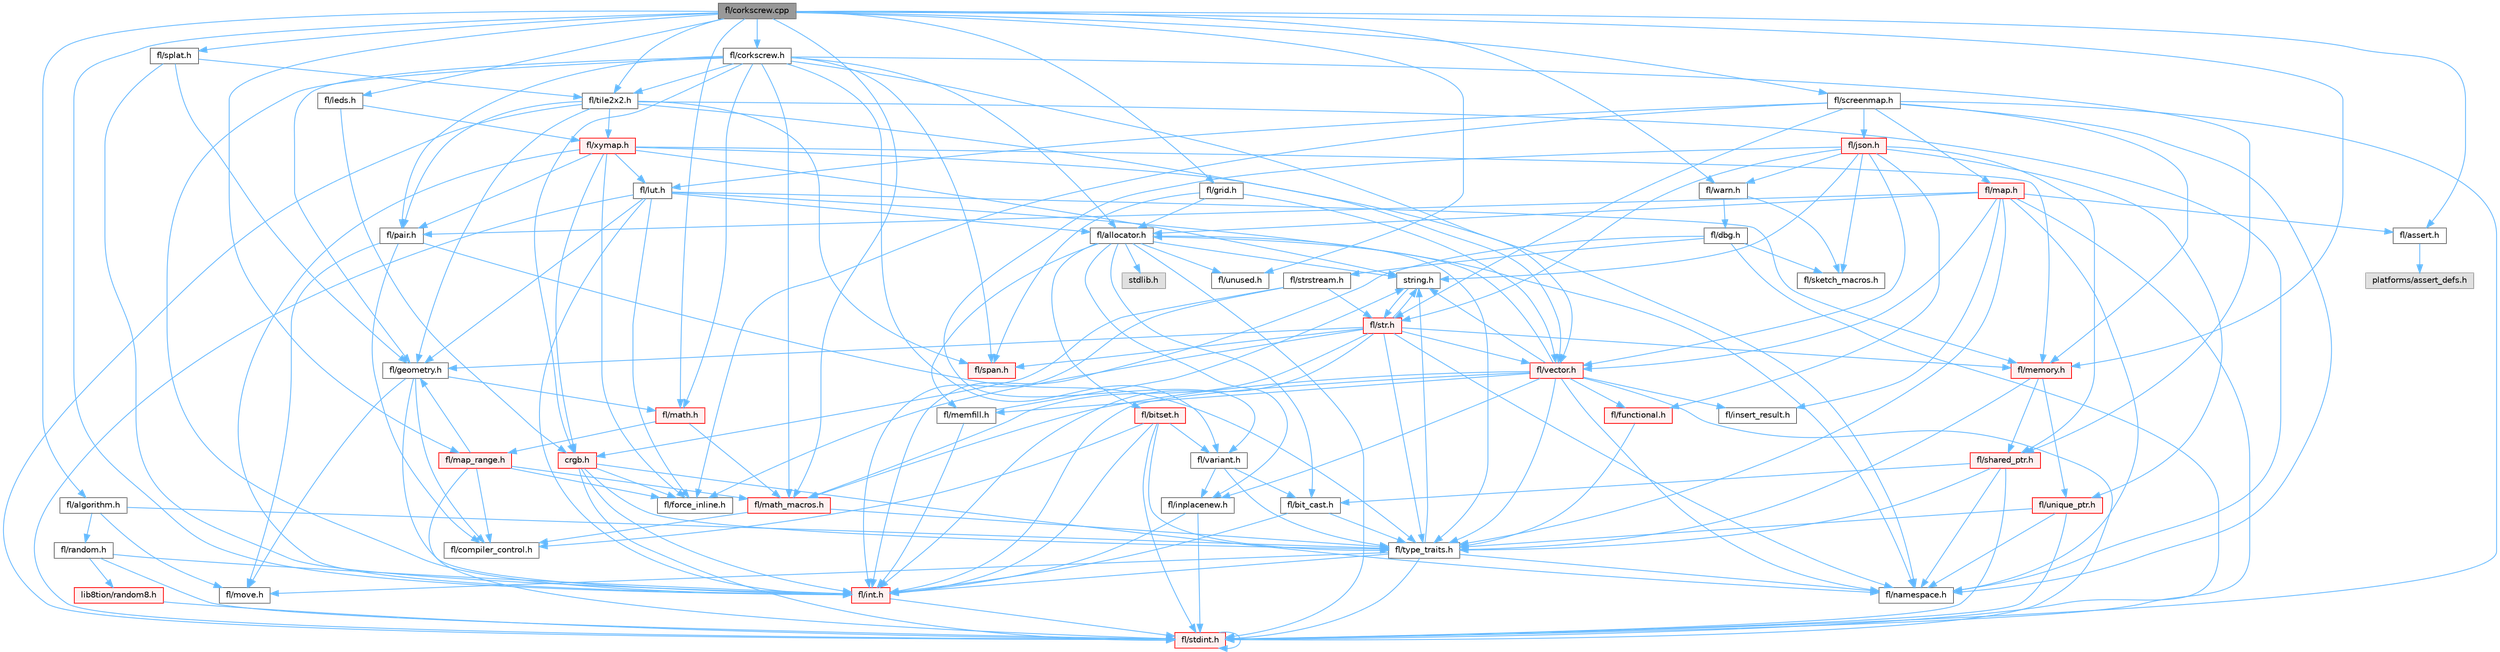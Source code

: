 digraph "fl/corkscrew.cpp"
{
 // INTERACTIVE_SVG=YES
 // LATEX_PDF_SIZE
  bgcolor="transparent";
  edge [fontname=Helvetica,fontsize=10,labelfontname=Helvetica,labelfontsize=10];
  node [fontname=Helvetica,fontsize=10,shape=box,height=0.2,width=0.4];
  Node1 [id="Node000001",label="fl/corkscrew.cpp",height=0.2,width=0.4,color="gray40", fillcolor="grey60", style="filled", fontcolor="black",tooltip=" "];
  Node1 -> Node2 [id="edge1_Node000001_Node000002",color="steelblue1",style="solid",tooltip=" "];
  Node2 [id="Node000002",label="fl/corkscrew.h",height=0.2,width=0.4,color="grey40", fillcolor="white", style="filled",URL="$d1/dd4/src_2fl_2corkscrew_8h.html",tooltip="Corkscrew LED strip projection and rendering."];
  Node2 -> Node3 [id="edge2_Node000002_Node000003",color="steelblue1",style="solid",tooltip=" "];
  Node3 [id="Node000003",label="fl/allocator.h",height=0.2,width=0.4,color="grey40", fillcolor="white", style="filled",URL="$da/da9/allocator_8h.html",tooltip=" "];
  Node3 -> Node4 [id="edge3_Node000003_Node000004",color="steelblue1",style="solid",tooltip=" "];
  Node4 [id="Node000004",label="stdlib.h",height=0.2,width=0.4,color="grey60", fillcolor="#E0E0E0", style="filled",tooltip=" "];
  Node3 -> Node5 [id="edge4_Node000003_Node000005",color="steelblue1",style="solid",tooltip=" "];
  Node5 [id="Node000005",label="string.h",height=0.2,width=0.4,color="grey40", fillcolor="white", style="filled",URL="$da/d66/string_8h.html",tooltip=" "];
  Node5 -> Node6 [id="edge5_Node000005_Node000006",color="steelblue1",style="solid",tooltip=" "];
  Node6 [id="Node000006",label="fl/str.h",height=0.2,width=0.4,color="red", fillcolor="#FFF0F0", style="filled",URL="$d1/d93/str_8h.html",tooltip=" "];
  Node6 -> Node7 [id="edge6_Node000006_Node000007",color="steelblue1",style="solid",tooltip=" "];
  Node7 [id="Node000007",label="fl/int.h",height=0.2,width=0.4,color="red", fillcolor="#FFF0F0", style="filled",URL="$d3/d7e/int_8h.html",tooltip=" "];
  Node7 -> Node8 [id="edge7_Node000007_Node000008",color="steelblue1",style="solid",tooltip=" "];
  Node8 [id="Node000008",label="fl/stdint.h",height=0.2,width=0.4,color="red", fillcolor="#FFF0F0", style="filled",URL="$df/dd8/stdint_8h.html",tooltip=" "];
  Node8 -> Node8 [id="edge8_Node000008_Node000008",color="steelblue1",style="solid",tooltip=" "];
  Node6 -> Node5 [id="edge9_Node000006_Node000005",color="steelblue1",style="solid",tooltip=" "];
  Node6 -> Node11 [id="edge10_Node000006_Node000011",color="steelblue1",style="solid",tooltip=" "];
  Node11 [id="Node000011",label="fl/geometry.h",height=0.2,width=0.4,color="grey40", fillcolor="white", style="filled",URL="$d4/d67/geometry_8h.html",tooltip=" "];
  Node11 -> Node7 [id="edge11_Node000011_Node000007",color="steelblue1",style="solid",tooltip=" "];
  Node11 -> Node12 [id="edge12_Node000011_Node000012",color="steelblue1",style="solid",tooltip=" "];
  Node12 [id="Node000012",label="fl/math.h",height=0.2,width=0.4,color="red", fillcolor="#FFF0F0", style="filled",URL="$df/db1/math_8h.html",tooltip=" "];
  Node12 -> Node16 [id="edge13_Node000012_Node000016",color="steelblue1",style="solid",tooltip=" "];
  Node16 [id="Node000016",label="fl/map_range.h",height=0.2,width=0.4,color="red", fillcolor="#FFF0F0", style="filled",URL="$d1/d47/map__range_8h.html",tooltip=" "];
  Node16 -> Node8 [id="edge14_Node000016_Node000008",color="steelblue1",style="solid",tooltip=" "];
  Node16 -> Node15 [id="edge15_Node000016_Node000015",color="steelblue1",style="solid",tooltip=" "];
  Node15 [id="Node000015",label="fl/force_inline.h",height=0.2,width=0.4,color="grey40", fillcolor="white", style="filled",URL="$d4/d64/force__inline_8h.html",tooltip=" "];
  Node16 -> Node17 [id="edge16_Node000016_Node000017",color="steelblue1",style="solid",tooltip=" "];
  Node17 [id="Node000017",label="fl/math_macros.h",height=0.2,width=0.4,color="red", fillcolor="#FFF0F0", style="filled",URL="$d8/db8/math__macros_8h.html",tooltip=" "];
  Node17 -> Node18 [id="edge17_Node000017_Node000018",color="steelblue1",style="solid",tooltip=" "];
  Node18 [id="Node000018",label="fl/compiler_control.h",height=0.2,width=0.4,color="grey40", fillcolor="white", style="filled",URL="$d4/d54/compiler__control_8h.html",tooltip=" "];
  Node17 -> Node19 [id="edge18_Node000017_Node000019",color="steelblue1",style="solid",tooltip=" "];
  Node19 [id="Node000019",label="fl/type_traits.h",height=0.2,width=0.4,color="grey40", fillcolor="white", style="filled",URL="$df/d63/type__traits_8h.html",tooltip=" "];
  Node19 -> Node5 [id="edge19_Node000019_Node000005",color="steelblue1",style="solid",tooltip=" "];
  Node19 -> Node8 [id="edge20_Node000019_Node000008",color="steelblue1",style="solid",tooltip=" "];
  Node19 -> Node20 [id="edge21_Node000019_Node000020",color="steelblue1",style="solid",tooltip=" "];
  Node20 [id="Node000020",label="fl/namespace.h",height=0.2,width=0.4,color="grey40", fillcolor="white", style="filled",URL="$df/d2a/namespace_8h.html",tooltip="Implements the FastLED namespace macros."];
  Node19 -> Node21 [id="edge22_Node000019_Node000021",color="steelblue1",style="solid",tooltip=" "];
  Node21 [id="Node000021",label="fl/move.h",height=0.2,width=0.4,color="grey40", fillcolor="white", style="filled",URL="$d9/d83/move_8h.html",tooltip=" "];
  Node19 -> Node7 [id="edge23_Node000019_Node000007",color="steelblue1",style="solid",tooltip=" "];
  Node16 -> Node18 [id="edge24_Node000016_Node000018",color="steelblue1",style="solid",tooltip=" "];
  Node16 -> Node11 [id="edge25_Node000016_Node000011",color="steelblue1",style="solid",tooltip=" "];
  Node12 -> Node17 [id="edge26_Node000012_Node000017",color="steelblue1",style="solid",tooltip=" "];
  Node11 -> Node18 [id="edge27_Node000011_Node000018",color="steelblue1",style="solid",tooltip=" "];
  Node11 -> Node21 [id="edge28_Node000011_Node000021",color="steelblue1",style="solid",tooltip=" "];
  Node6 -> Node17 [id="edge29_Node000006_Node000017",color="steelblue1",style="solid",tooltip=" "];
  Node6 -> Node20 [id="edge30_Node000006_Node000020",color="steelblue1",style="solid",tooltip=" "];
  Node6 -> Node22 [id="edge31_Node000006_Node000022",color="steelblue1",style="solid",tooltip=" "];
  Node22 [id="Node000022",label="fl/memory.h",height=0.2,width=0.4,color="red", fillcolor="#FFF0F0", style="filled",URL="$dc/d18/memory_8h.html",tooltip=" "];
  Node22 -> Node36 [id="edge32_Node000022_Node000036",color="steelblue1",style="solid",tooltip=" "];
  Node36 [id="Node000036",label="fl/shared_ptr.h",height=0.2,width=0.4,color="red", fillcolor="#FFF0F0", style="filled",URL="$df/d6a/shared__ptr_8h.html",tooltip=" "];
  Node36 -> Node20 [id="edge33_Node000036_Node000020",color="steelblue1",style="solid",tooltip=" "];
  Node36 -> Node19 [id="edge34_Node000036_Node000019",color="steelblue1",style="solid",tooltip=" "];
  Node36 -> Node8 [id="edge35_Node000036_Node000008",color="steelblue1",style="solid",tooltip=" "];
  Node36 -> Node34 [id="edge36_Node000036_Node000034",color="steelblue1",style="solid",tooltip=" "];
  Node34 [id="Node000034",label="fl/bit_cast.h",height=0.2,width=0.4,color="grey40", fillcolor="white", style="filled",URL="$df/d72/bit__cast_8h.html",tooltip=" "];
  Node34 -> Node19 [id="edge37_Node000034_Node000019",color="steelblue1",style="solid",tooltip=" "];
  Node34 -> Node7 [id="edge38_Node000034_Node000007",color="steelblue1",style="solid",tooltip=" "];
  Node22 -> Node25 [id="edge39_Node000022_Node000025",color="steelblue1",style="solid",tooltip=" "];
  Node25 [id="Node000025",label="fl/unique_ptr.h",height=0.2,width=0.4,color="red", fillcolor="#FFF0F0", style="filled",URL="$da/d4b/unique__ptr_8h.html",tooltip=" "];
  Node25 -> Node20 [id="edge40_Node000025_Node000020",color="steelblue1",style="solid",tooltip=" "];
  Node25 -> Node19 [id="edge41_Node000025_Node000019",color="steelblue1",style="solid",tooltip=" "];
  Node25 -> Node8 [id="edge42_Node000025_Node000008",color="steelblue1",style="solid",tooltip=" "];
  Node22 -> Node19 [id="edge43_Node000022_Node000019",color="steelblue1",style="solid",tooltip=" "];
  Node6 -> Node19 [id="edge44_Node000006_Node000019",color="steelblue1",style="solid",tooltip=" "];
  Node6 -> Node43 [id="edge45_Node000006_Node000043",color="steelblue1",style="solid",tooltip=" "];
  Node43 [id="Node000043",label="fl/vector.h",height=0.2,width=0.4,color="red", fillcolor="#FFF0F0", style="filled",URL="$d6/d68/vector_8h.html",tooltip=" "];
  Node43 -> Node8 [id="edge46_Node000043_Node000008",color="steelblue1",style="solid",tooltip=" "];
  Node43 -> Node7 [id="edge47_Node000043_Node000007",color="steelblue1",style="solid",tooltip=" "];
  Node43 -> Node5 [id="edge48_Node000043_Node000005",color="steelblue1",style="solid",tooltip=" "];
  Node43 -> Node44 [id="edge49_Node000043_Node000044",color="steelblue1",style="solid",tooltip=" "];
  Node44 [id="Node000044",label="fl/functional.h",height=0.2,width=0.4,color="red", fillcolor="#FFF0F0", style="filled",URL="$d8/dea/functional_8h.html",tooltip=" "];
  Node44 -> Node19 [id="edge50_Node000044_Node000019",color="steelblue1",style="solid",tooltip=" "];
  Node43 -> Node45 [id="edge51_Node000043_Node000045",color="steelblue1",style="solid",tooltip=" "];
  Node45 [id="Node000045",label="fl/insert_result.h",height=0.2,width=0.4,color="grey40", fillcolor="white", style="filled",URL="$d1/d22/insert__result_8h.html",tooltip=" "];
  Node43 -> Node17 [id="edge52_Node000043_Node000017",color="steelblue1",style="solid",tooltip=" "];
  Node43 -> Node46 [id="edge53_Node000043_Node000046",color="steelblue1",style="solid",tooltip=" "];
  Node46 [id="Node000046",label="fl/memfill.h",height=0.2,width=0.4,color="grey40", fillcolor="white", style="filled",URL="$d0/dda/memfill_8h.html",tooltip=" "];
  Node46 -> Node5 [id="edge54_Node000046_Node000005",color="steelblue1",style="solid",tooltip=" "];
  Node46 -> Node7 [id="edge55_Node000046_Node000007",color="steelblue1",style="solid",tooltip=" "];
  Node43 -> Node20 [id="edge56_Node000043_Node000020",color="steelblue1",style="solid",tooltip=" "];
  Node43 -> Node3 [id="edge57_Node000043_Node000003",color="steelblue1",style="solid",tooltip=" "];
  Node43 -> Node19 [id="edge58_Node000043_Node000019",color="steelblue1",style="solid",tooltip=" "];
  Node43 -> Node31 [id="edge59_Node000043_Node000031",color="steelblue1",style="solid",tooltip=" "];
  Node31 [id="Node000031",label="fl/inplacenew.h",height=0.2,width=0.4,color="grey40", fillcolor="white", style="filled",URL="$db/d36/inplacenew_8h.html",tooltip=" "];
  Node31 -> Node8 [id="edge60_Node000031_Node000008",color="steelblue1",style="solid",tooltip=" "];
  Node31 -> Node7 [id="edge61_Node000031_Node000007",color="steelblue1",style="solid",tooltip=" "];
  Node6 -> Node47 [id="edge62_Node000006_Node000047",color="steelblue1",style="solid",tooltip=" "];
  Node47 [id="Node000047",label="fl/span.h",height=0.2,width=0.4,color="red", fillcolor="#FFF0F0", style="filled",URL="$d4/d7a/span_8h.html",tooltip=" "];
  Node6 -> Node15 [id="edge63_Node000006_Node000015",color="steelblue1",style="solid",tooltip=" "];
  Node3 -> Node31 [id="edge64_Node000003_Node000031",color="steelblue1",style="solid",tooltip=" "];
  Node3 -> Node46 [id="edge65_Node000003_Node000046",color="steelblue1",style="solid",tooltip=" "];
  Node3 -> Node19 [id="edge66_Node000003_Node000019",color="steelblue1",style="solid",tooltip=" "];
  Node3 -> Node49 [id="edge67_Node000003_Node000049",color="steelblue1",style="solid",tooltip=" "];
  Node49 [id="Node000049",label="fl/unused.h",height=0.2,width=0.4,color="grey40", fillcolor="white", style="filled",URL="$d8/d4b/unused_8h.html",tooltip=" "];
  Node3 -> Node34 [id="edge68_Node000003_Node000034",color="steelblue1",style="solid",tooltip=" "];
  Node3 -> Node8 [id="edge69_Node000003_Node000008",color="steelblue1",style="solid",tooltip=" "];
  Node3 -> Node50 [id="edge70_Node000003_Node000050",color="steelblue1",style="solid",tooltip=" "];
  Node50 [id="Node000050",label="fl/bitset.h",height=0.2,width=0.4,color="red", fillcolor="#FFF0F0", style="filled",URL="$d1/d69/bitset_8h.html",tooltip=" "];
  Node50 -> Node19 [id="edge71_Node000050_Node000019",color="steelblue1",style="solid",tooltip=" "];
  Node50 -> Node42 [id="edge72_Node000050_Node000042",color="steelblue1",style="solid",tooltip=" "];
  Node42 [id="Node000042",label="fl/variant.h",height=0.2,width=0.4,color="grey40", fillcolor="white", style="filled",URL="$d6/d10/variant_8h.html",tooltip=" "];
  Node42 -> Node31 [id="edge73_Node000042_Node000031",color="steelblue1",style="solid",tooltip=" "];
  Node42 -> Node19 [id="edge74_Node000042_Node000019",color="steelblue1",style="solid",tooltip=" "];
  Node42 -> Node34 [id="edge75_Node000042_Node000034",color="steelblue1",style="solid",tooltip=" "];
  Node50 -> Node8 [id="edge76_Node000050_Node000008",color="steelblue1",style="solid",tooltip=" "];
  Node50 -> Node7 [id="edge77_Node000050_Node000007",color="steelblue1",style="solid",tooltip=" "];
  Node50 -> Node18 [id="edge78_Node000050_Node000018",color="steelblue1",style="solid",tooltip=" "];
  Node2 -> Node11 [id="edge79_Node000002_Node000011",color="steelblue1",style="solid",tooltip=" "];
  Node2 -> Node12 [id="edge80_Node000002_Node000012",color="steelblue1",style="solid",tooltip=" "];
  Node2 -> Node17 [id="edge81_Node000002_Node000017",color="steelblue1",style="solid",tooltip=" "];
  Node2 -> Node52 [id="edge82_Node000002_Node000052",color="steelblue1",style="solid",tooltip=" "];
  Node52 [id="Node000052",label="fl/pair.h",height=0.2,width=0.4,color="grey40", fillcolor="white", style="filled",URL="$d3/d41/pair_8h.html",tooltip=" "];
  Node52 -> Node21 [id="edge83_Node000052_Node000021",color="steelblue1",style="solid",tooltip=" "];
  Node52 -> Node18 [id="edge84_Node000052_Node000018",color="steelblue1",style="solid",tooltip=" "];
  Node52 -> Node19 [id="edge85_Node000052_Node000019",color="steelblue1",style="solid",tooltip=" "];
  Node2 -> Node53 [id="edge86_Node000002_Node000053",color="steelblue1",style="solid",tooltip=" "];
  Node53 [id="Node000053",label="fl/tile2x2.h",height=0.2,width=0.4,color="grey40", fillcolor="white", style="filled",URL="$d2/db4/tile2x2_8h.html",tooltip=" "];
  Node53 -> Node8 [id="edge87_Node000053_Node000008",color="steelblue1",style="solid",tooltip=" "];
  Node53 -> Node11 [id="edge88_Node000053_Node000011",color="steelblue1",style="solid",tooltip=" "];
  Node53 -> Node20 [id="edge89_Node000053_Node000020",color="steelblue1",style="solid",tooltip=" "];
  Node53 -> Node52 [id="edge90_Node000053_Node000052",color="steelblue1",style="solid",tooltip=" "];
  Node53 -> Node47 [id="edge91_Node000053_Node000047",color="steelblue1",style="solid",tooltip=" "];
  Node53 -> Node54 [id="edge92_Node000053_Node000054",color="steelblue1",style="solid",tooltip=" "];
  Node54 [id="Node000054",label="fl/xymap.h",height=0.2,width=0.4,color="red", fillcolor="#FFF0F0", style="filled",URL="$da/d61/xymap_8h.html",tooltip=" "];
  Node54 -> Node7 [id="edge93_Node000054_Node000007",color="steelblue1",style="solid",tooltip=" "];
  Node54 -> Node20 [id="edge94_Node000054_Node000020",color="steelblue1",style="solid",tooltip=" "];
  Node54 -> Node15 [id="edge95_Node000054_Node000015",color="steelblue1",style="solid",tooltip=" "];
  Node54 -> Node52 [id="edge96_Node000054_Node000052",color="steelblue1",style="solid",tooltip=" "];
  Node54 -> Node5 [id="edge97_Node000054_Node000005",color="steelblue1",style="solid",tooltip=" "];
  Node54 -> Node55 [id="edge98_Node000054_Node000055",color="steelblue1",style="solid",tooltip=" "];
  Node55 [id="Node000055",label="crgb.h",height=0.2,width=0.4,color="red", fillcolor="#FFF0F0", style="filled",URL="$db/dd1/crgb_8h.html",tooltip="Defines the red, green, and blue (RGB) pixel struct."];
  Node55 -> Node8 [id="edge99_Node000055_Node000008",color="steelblue1",style="solid",tooltip=" "];
  Node55 -> Node7 [id="edge100_Node000055_Node000007",color="steelblue1",style="solid",tooltip=" "];
  Node55 -> Node20 [id="edge101_Node000055_Node000020",color="steelblue1",style="solid",tooltip=" "];
  Node55 -> Node15 [id="edge102_Node000055_Node000015",color="steelblue1",style="solid",tooltip=" "];
  Node55 -> Node19 [id="edge103_Node000055_Node000019",color="steelblue1",style="solid",tooltip=" "];
  Node54 -> Node63 [id="edge104_Node000054_Node000063",color="steelblue1",style="solid",tooltip=" "];
  Node63 [id="Node000063",label="fl/lut.h",height=0.2,width=0.4,color="grey40", fillcolor="white", style="filled",URL="$db/d54/lut_8h.html",tooltip=" "];
  Node63 -> Node3 [id="edge105_Node000063_Node000003",color="steelblue1",style="solid",tooltip=" "];
  Node63 -> Node15 [id="edge106_Node000063_Node000015",color="steelblue1",style="solid",tooltip=" "];
  Node63 -> Node22 [id="edge107_Node000063_Node000022",color="steelblue1",style="solid",tooltip=" "];
  Node63 -> Node8 [id="edge108_Node000063_Node000008",color="steelblue1",style="solid",tooltip=" "];
  Node63 -> Node7 [id="edge109_Node000063_Node000007",color="steelblue1",style="solid",tooltip=" "];
  Node63 -> Node11 [id="edge110_Node000063_Node000011",color="steelblue1",style="solid",tooltip=" "];
  Node63 -> Node20 [id="edge111_Node000063_Node000020",color="steelblue1",style="solid",tooltip=" "];
  Node54 -> Node22 [id="edge112_Node000054_Node000022",color="steelblue1",style="solid",tooltip=" "];
  Node53 -> Node43 [id="edge113_Node000053_Node000043",color="steelblue1",style="solid",tooltip=" "];
  Node2 -> Node43 [id="edge114_Node000002_Node000043",color="steelblue1",style="solid",tooltip=" "];
  Node2 -> Node36 [id="edge115_Node000002_Node000036",color="steelblue1",style="solid",tooltip=" "];
  Node2 -> Node42 [id="edge116_Node000002_Node000042",color="steelblue1",style="solid",tooltip=" "];
  Node2 -> Node47 [id="edge117_Node000002_Node000047",color="steelblue1",style="solid",tooltip=" "];
  Node2 -> Node55 [id="edge118_Node000002_Node000055",color="steelblue1",style="solid",tooltip=" "];
  Node2 -> Node7 [id="edge119_Node000002_Node000007",color="steelblue1",style="solid",tooltip=" "];
  Node1 -> Node65 [id="edge120_Node000001_Node000065",color="steelblue1",style="solid",tooltip=" "];
  Node65 [id="Node000065",label="fl/algorithm.h",height=0.2,width=0.4,color="grey40", fillcolor="white", style="filled",URL="$df/dd9/algorithm_8h.html",tooltip=" "];
  Node65 -> Node19 [id="edge121_Node000065_Node000019",color="steelblue1",style="solid",tooltip=" "];
  Node65 -> Node21 [id="edge122_Node000065_Node000021",color="steelblue1",style="solid",tooltip=" "];
  Node65 -> Node66 [id="edge123_Node000065_Node000066",color="steelblue1",style="solid",tooltip=" "];
  Node66 [id="Node000066",label="fl/random.h",height=0.2,width=0.4,color="grey40", fillcolor="white", style="filled",URL="$d1/d79/random_8h.html",tooltip=" "];
  Node66 -> Node8 [id="edge124_Node000066_Node000008",color="steelblue1",style="solid",tooltip=" "];
  Node66 -> Node7 [id="edge125_Node000066_Node000007",color="steelblue1",style="solid",tooltip=" "];
  Node66 -> Node67 [id="edge126_Node000066_Node000067",color="steelblue1",style="solid",tooltip=" "];
  Node67 [id="Node000067",label="lib8tion/random8.h",height=0.2,width=0.4,color="red", fillcolor="#FFF0F0", style="filled",URL="$d9/dfa/random8_8h.html",tooltip="Fast, efficient random number generators specifically designed for high-performance LED programming."];
  Node67 -> Node8 [id="edge127_Node000067_Node000008",color="steelblue1",style="solid",tooltip=" "];
  Node1 -> Node69 [id="edge128_Node000001_Node000069",color="steelblue1",style="solid",tooltip=" "];
  Node69 [id="Node000069",label="fl/assert.h",height=0.2,width=0.4,color="grey40", fillcolor="white", style="filled",URL="$dc/da7/assert_8h.html",tooltip=" "];
  Node69 -> Node70 [id="edge129_Node000069_Node000070",color="steelblue1",style="solid",tooltip=" "];
  Node70 [id="Node000070",label="platforms/assert_defs.h",height=0.2,width=0.4,color="grey60", fillcolor="#E0E0E0", style="filled",tooltip=" "];
  Node1 -> Node12 [id="edge130_Node000001_Node000012",color="steelblue1",style="solid",tooltip=" "];
  Node1 -> Node71 [id="edge131_Node000001_Node000071",color="steelblue1",style="solid",tooltip=" "];
  Node71 [id="Node000071",label="fl/splat.h",height=0.2,width=0.4,color="grey40", fillcolor="white", style="filled",URL="$d3/daf/splat_8h.html",tooltip=" "];
  Node71 -> Node53 [id="edge132_Node000071_Node000053",color="steelblue1",style="solid",tooltip=" "];
  Node71 -> Node7 [id="edge133_Node000071_Node000007",color="steelblue1",style="solid",tooltip=" "];
  Node71 -> Node11 [id="edge134_Node000071_Node000011",color="steelblue1",style="solid",tooltip=" "];
  Node1 -> Node72 [id="edge135_Node000001_Node000072",color="steelblue1",style="solid",tooltip=" "];
  Node72 [id="Node000072",label="fl/warn.h",height=0.2,width=0.4,color="grey40", fillcolor="white", style="filled",URL="$de/d77/warn_8h.html",tooltip=" "];
  Node72 -> Node73 [id="edge136_Node000072_Node000073",color="steelblue1",style="solid",tooltip=" "];
  Node73 [id="Node000073",label="fl/dbg.h",height=0.2,width=0.4,color="grey40", fillcolor="white", style="filled",URL="$d6/d01/dbg_8h.html",tooltip=" "];
  Node73 -> Node74 [id="edge137_Node000073_Node000074",color="steelblue1",style="solid",tooltip=" "];
  Node74 [id="Node000074",label="fl/strstream.h",height=0.2,width=0.4,color="grey40", fillcolor="white", style="filled",URL="$d8/d00/strstream_8h.html",tooltip=" "];
  Node74 -> Node7 [id="edge138_Node000074_Node000007",color="steelblue1",style="solid",tooltip=" "];
  Node74 -> Node6 [id="edge139_Node000074_Node000006",color="steelblue1",style="solid",tooltip=" "];
  Node74 -> Node55 [id="edge140_Node000074_Node000055",color="steelblue1",style="solid",tooltip=" "];
  Node73 -> Node75 [id="edge141_Node000073_Node000075",color="steelblue1",style="solid",tooltip=" "];
  Node75 [id="Node000075",label="fl/sketch_macros.h",height=0.2,width=0.4,color="grey40", fillcolor="white", style="filled",URL="$d1/dbc/sketch__macros_8h.html",tooltip=" "];
  Node73 -> Node7 [id="edge142_Node000073_Node000007",color="steelblue1",style="solid",tooltip=" "];
  Node73 -> Node8 [id="edge143_Node000073_Node000008",color="steelblue1",style="solid",tooltip=" "];
  Node72 -> Node75 [id="edge144_Node000072_Node000075",color="steelblue1",style="solid",tooltip=" "];
  Node1 -> Node53 [id="edge145_Node000001_Node000053",color="steelblue1",style="solid",tooltip=" "];
  Node1 -> Node17 [id="edge146_Node000001_Node000017",color="steelblue1",style="solid",tooltip=" "];
  Node1 -> Node49 [id="edge147_Node000001_Node000049",color="steelblue1",style="solid",tooltip=" "];
  Node1 -> Node16 [id="edge148_Node000001_Node000016",color="steelblue1",style="solid",tooltip=" "];
  Node1 -> Node76 [id="edge149_Node000001_Node000076",color="steelblue1",style="solid",tooltip=" "];
  Node76 [id="Node000076",label="fl/leds.h",height=0.2,width=0.4,color="grey40", fillcolor="white", style="filled",URL="$da/d78/leds_8h.html",tooltip=" "];
  Node76 -> Node55 [id="edge150_Node000076_Node000055",color="steelblue1",style="solid",tooltip=" "];
  Node76 -> Node54 [id="edge151_Node000076_Node000054",color="steelblue1",style="solid",tooltip=" "];
  Node1 -> Node77 [id="edge152_Node000001_Node000077",color="steelblue1",style="solid",tooltip=" "];
  Node77 [id="Node000077",label="fl/grid.h",height=0.2,width=0.4,color="grey40", fillcolor="white", style="filled",URL="$da/d15/grid_8h.html",tooltip=" "];
  Node77 -> Node47 [id="edge153_Node000077_Node000047",color="steelblue1",style="solid",tooltip=" "];
  Node77 -> Node43 [id="edge154_Node000077_Node000043",color="steelblue1",style="solid",tooltip=" "];
  Node77 -> Node3 [id="edge155_Node000077_Node000003",color="steelblue1",style="solid",tooltip=" "];
  Node1 -> Node78 [id="edge156_Node000001_Node000078",color="steelblue1",style="solid",tooltip=" "];
  Node78 [id="Node000078",label="fl/screenmap.h",height=0.2,width=0.4,color="grey40", fillcolor="white", style="filled",URL="$d7/d97/screenmap_8h.html",tooltip=" "];
  Node78 -> Node8 [id="edge157_Node000078_Node000008",color="steelblue1",style="solid",tooltip=" "];
  Node78 -> Node15 [id="edge158_Node000078_Node000015",color="steelblue1",style="solid",tooltip=" "];
  Node78 -> Node63 [id="edge159_Node000078_Node000063",color="steelblue1",style="solid",tooltip=" "];
  Node78 -> Node22 [id="edge160_Node000078_Node000022",color="steelblue1",style="solid",tooltip=" "];
  Node78 -> Node79 [id="edge161_Node000078_Node000079",color="steelblue1",style="solid",tooltip=" "];
  Node79 [id="Node000079",label="fl/map.h",height=0.2,width=0.4,color="red", fillcolor="#FFF0F0", style="filled",URL="$dc/db7/map_8h.html",tooltip=" "];
  Node79 -> Node8 [id="edge162_Node000079_Node000008",color="steelblue1",style="solid",tooltip=" "];
  Node79 -> Node69 [id="edge163_Node000079_Node000069",color="steelblue1",style="solid",tooltip=" "];
  Node79 -> Node45 [id="edge164_Node000079_Node000045",color="steelblue1",style="solid",tooltip=" "];
  Node79 -> Node20 [id="edge165_Node000079_Node000020",color="steelblue1",style="solid",tooltip=" "];
  Node79 -> Node52 [id="edge166_Node000079_Node000052",color="steelblue1",style="solid",tooltip=" "];
  Node79 -> Node19 [id="edge167_Node000079_Node000019",color="steelblue1",style="solid",tooltip=" "];
  Node79 -> Node43 [id="edge168_Node000079_Node000043",color="steelblue1",style="solid",tooltip=" "];
  Node79 -> Node3 [id="edge169_Node000079_Node000003",color="steelblue1",style="solid",tooltip=" "];
  Node78 -> Node20 [id="edge170_Node000078_Node000020",color="steelblue1",style="solid",tooltip=" "];
  Node78 -> Node6 [id="edge171_Node000078_Node000006",color="steelblue1",style="solid",tooltip=" "];
  Node78 -> Node82 [id="edge172_Node000078_Node000082",color="steelblue1",style="solid",tooltip=" "];
  Node82 [id="Node000082",label="fl/json.h",height=0.2,width=0.4,color="red", fillcolor="#FFF0F0", style="filled",URL="$d7/d91/fl_2json_8h.html",tooltip="FastLED's Elegant JSON Library: fl::Json"];
  Node82 -> Node5 [id="edge173_Node000082_Node000005",color="steelblue1",style="solid",tooltip=" "];
  Node82 -> Node43 [id="edge174_Node000082_Node000043",color="steelblue1",style="solid",tooltip=" "];
  Node82 -> Node42 [id="edge175_Node000082_Node000042",color="steelblue1",style="solid",tooltip=" "];
  Node82 -> Node25 [id="edge176_Node000082_Node000025",color="steelblue1",style="solid",tooltip=" "];
  Node82 -> Node36 [id="edge177_Node000082_Node000036",color="steelblue1",style="solid",tooltip=" "];
  Node82 -> Node44 [id="edge178_Node000082_Node000044",color="steelblue1",style="solid",tooltip=" "];
  Node82 -> Node6 [id="edge179_Node000082_Node000006",color="steelblue1",style="solid",tooltip=" "];
  Node82 -> Node72 [id="edge180_Node000082_Node000072",color="steelblue1",style="solid",tooltip=" "];
  Node82 -> Node75 [id="edge181_Node000082_Node000075",color="steelblue1",style="solid",tooltip=" "];
  Node1 -> Node22 [id="edge182_Node000001_Node000022",color="steelblue1",style="solid",tooltip=" "];
  Node1 -> Node7 [id="edge183_Node000001_Node000007",color="steelblue1",style="solid",tooltip=" "];
}
